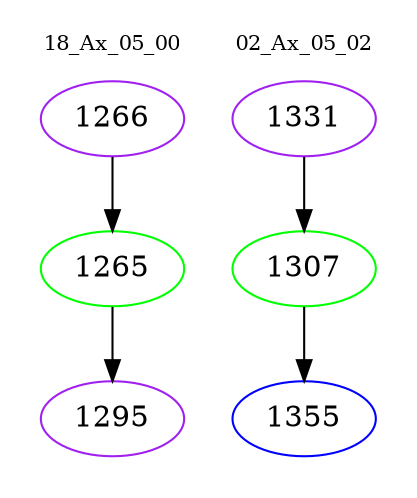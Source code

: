 digraph{
subgraph cluster_0 {
color = white
label = "18_Ax_05_00";
fontsize=10;
T0_1266 [label="1266", color="purple"]
T0_1266 -> T0_1265 [color="black"]
T0_1265 [label="1265", color="green"]
T0_1265 -> T0_1295 [color="black"]
T0_1295 [label="1295", color="purple"]
}
subgraph cluster_1 {
color = white
label = "02_Ax_05_02";
fontsize=10;
T1_1331 [label="1331", color="purple"]
T1_1331 -> T1_1307 [color="black"]
T1_1307 [label="1307", color="green"]
T1_1307 -> T1_1355 [color="black"]
T1_1355 [label="1355", color="blue"]
}
}
